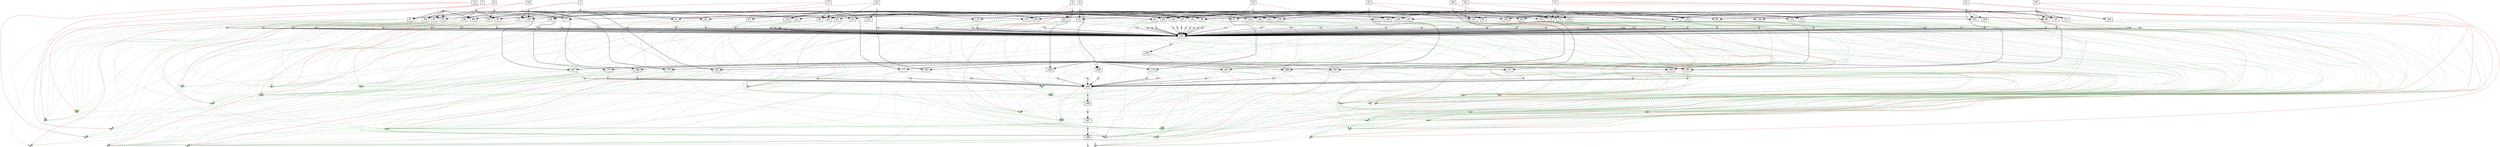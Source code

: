 strict digraph  {
	node [label="\N"];
	1	 [height=0,
		shape=rect,
		size=13.57,
		width=0];
	2	 [fillcolor=gray,
		height=0.1,
		label="",
		shape=rect,
		size=0,
		style=filled,
		width=0.1];
	1 -> 2	 [color=gray,
		size=12533076.0];
	201	 [fillcolor="#88bb88",
		height=0.1,
		label="",
		shape=rect,
		size=0,
		style=filled,
		width=0.1];
	1 -> 201	 [color="#dd7777",
		size=3827844.0,
		weight=0];
	202	 [fillcolor="#88bb88",
		height=0.1,
		label="",
		shape=rect,
		size=0,
		style=filled,
		width=0.1];
	1 -> 202	 [color="#dd7777",
		size=3827844.0,
		weight=0];
	33	 [height=0,
		shape=rect,
		size=10.66,
		width=0];
	2 -> 33	 [size=0];
	35	 [height=0,
		shape=rect,
		size=10.65,
		width=0];
	2 -> 35	 [size=0];
	37	 [height=0,
		shape=rect,
		size=10.67,
		width=0];
	2 -> 37	 [size=0];
	39	 [height=0,
		shape=rect,
		size=10.51,
		width=0];
	2 -> 39	 [size=0];
	41	 [height=0,
		shape=rect,
		size=10.68,
		width=0];
	2 -> 41	 [size=0];
	55	 [height=0,
		shape=rect,
		size=10.49,
		width=0];
	2 -> 55	 [size=0];
	63	 [height=0,
		shape=rect,
		size=10.51,
		width=0];
	2 -> 63	 [size=0];
	161	 [height=0,
		shape=rect,
		size=10.87,
		width=0];
	2 -> 161	 [size=0];
	3	 [height=0,
		shape=rect,
		size=13.07,
		width=0];
	4	 [fillcolor=gray,
		height=0.1,
		label="",
		shape=rect,
		size=0,
		style=filled,
		width=0.1];
	3 -> 4	 [color=gray,
		size=12551474.0];
	203	 [fillcolor="#88bb88",
		height=0.1,
		label="",
		shape=rect,
		size=0,
		style=filled,
		width=0.1];
	3 -> 203	 [color="#dd7777",
		size=3827844.0,
		weight=0];
	204	 [fillcolor="#88bb88",
		height=0.1,
		label="",
		shape=rect,
		size=0,
		style=filled,
		width=0.1];
	3 -> 204	 [color="#dd7777",
		size=3827844.0,
		weight=0];
	43	 [height=0,
		shape=rect,
		size=10.41,
		width=0];
	4 -> 43	 [size=0];
	45	 [height=0,
		shape=rect,
		size=10.54,
		width=0];
	4 -> 45	 [size=0];
	47	 [height=0,
		shape=rect,
		size=10.62,
		width=0];
	4 -> 47	 [size=0];
	49	 [height=0,
		shape=rect,
		size=10.64,
		width=0];
	4 -> 49	 [size=0];
	149	 [height=0,
		shape=rect,
		size=10.75,
		width=0];
	4 -> 149	 [size=0];
	163	 [height=0,
		shape=rect,
		size=10.3,
		width=0];
	4 -> 163	 [size=0];
	5	 [height=0,
		shape=rect,
		size=13.58,
		width=0];
	6	 [fillcolor=gray,
		height=0.1,
		label="",
		shape=rect,
		size=0,
		style=filled,
		width=0.1];
	5 -> 6	 [color=gray,
		size=12559904.0];
	205	 [fillcolor="#88bb88",
		height=0.1,
		label="",
		shape=rect,
		size=0,
		style=filled,
		width=0.1];
	5 -> 205	 [color="#dd7777",
		size=3827844.0,
		weight=0];
	206	 [fillcolor="#88bb88",
		height=0.1,
		label="",
		shape=rect,
		size=0,
		style=filled,
		width=0.1];
	5 -> 206	 [color="#dd7777",
		size=3827844.0,
		weight=0];
	6 -> 43	 [size=0];
	51	 [height=0,
		shape=rect,
		size=10.43,
		width=0];
	6 -> 51	 [size=0];
	53	 [height=0,
		shape=rect,
		size=10.6,
		width=0];
	6 -> 53	 [size=0];
	105	 [height=0,
		shape=rect,
		size=10.67,
		width=0];
	6 -> 105	 [size=0];
	115	 [height=0,
		shape=rect,
		size=10.57,
		width=0];
	6 -> 115	 [size=0];
	131	 [height=0,
		shape=rect,
		size=10.56,
		width=0];
	6 -> 131	 [size=0];
	141	 [height=0,
		shape=rect,
		size=10.62,
		width=0];
	6 -> 141	 [size=0];
	165	 [height=0,
		shape=rect,
		size=10.8,
		width=0];
	6 -> 165	 [size=0];
	7	 [height=0,
		shape=rect,
		size=13.85,
		width=0];
	8	 [fillcolor=gray,
		height=0.1,
		label="",
		shape=rect,
		size=0,
		style=filled,
		width=0.1];
	7 -> 8	 [color=gray,
		size=12558576.0];
	207	 [fillcolor="#88bb88",
		height=0.1,
		label="",
		shape=rect,
		size=0,
		style=filled,
		width=0.1];
	7 -> 207	 [color="#dd7777",
		size=3827844.0,
		weight=0];
	208	 [fillcolor="#88bb88",
		height=0.1,
		label="",
		shape=rect,
		size=0,
		style=filled,
		width=0.1];
	7 -> 208	 [color="#dd7777",
		size=3827844.0,
		weight=0];
	8 -> 55	 [size=0];
	57	 [height=0,
		shape=rect,
		size=10.59,
		width=0];
	8 -> 57	 [size=0];
	59	 [height=0,
		shape=rect,
		size=10.55,
		width=0];
	8 -> 59	 [size=0];
	89	 [height=0,
		shape=rect,
		size=10.73,
		width=0];
	8 -> 89	 [size=0];
	97	 [height=0,
		shape=rect,
		size=10.47,
		width=0];
	8 -> 97	 [size=0];
	167	 [height=0,
		shape=rect,
		size=10.86,
		width=0];
	8 -> 167	 [size=0];
	9	 [height=0,
		shape=rect,
		size=13.84,
		width=0];
	10	 [fillcolor=gray,
		height=0.1,
		label="",
		shape=rect,
		size=0,
		style=filled,
		width=0.1];
	9 -> 10	 [color=gray,
		size=12546970.0];
	209	 [fillcolor="#88bb88",
		height=0.1,
		label="",
		shape=rect,
		size=0,
		style=filled,
		width=0.1];
	9 -> 209	 [color="#dd7777",
		size=3827844.0,
		weight=0];
	210	 [fillcolor="#88bb88",
		height=0.1,
		label="",
		shape=rect,
		size=0,
		style=filled,
		width=0.1];
	9 -> 210	 [color="#dd7777",
		size=3827844.0,
		weight=0];
	10 -> 33	 [size=0];
	10 -> 59	 [size=0];
	61	 [height=0,
		shape=rect,
		size=10.6,
		width=0];
	10 -> 61	 [size=0];
	169	 [height=0,
		shape=rect,
		size=10.84,
		width=0];
	10 -> 169	 [size=0];
	11	 [height=0,
		shape=rect,
		size=13.65,
		width=0];
	12	 [fillcolor=gray,
		height=0.1,
		label="",
		shape=rect,
		size=0,
		style=filled,
		width=0.1];
	11 -> 12	 [color=gray,
		size=12538318.0];
	211	 [fillcolor="#88bb88",
		height=0.1,
		label="",
		shape=rect,
		size=0,
		style=filled,
		width=0.1];
	11 -> 211	 [color="#dd7777",
		size=3827844.0,
		weight=0];
	212	 [fillcolor="#88bb88",
		height=0.1,
		label="",
		shape=rect,
		size=0,
		style=filled,
		width=0.1];
	11 -> 212	 [color="#dd7777",
		size=3827844.0,
		weight=0];
	12 -> 63	 [size=0];
	65	 [height=0,
		shape=rect,
		size=10.6,
		width=0];
	12 -> 65	 [size=0];
	67	 [height=0,
		shape=rect,
		size=10.62,
		width=0];
	12 -> 67	 [size=0];
	69	 [height=0,
		shape=rect,
		size=10.43,
		width=0];
	12 -> 69	 [size=0];
	71	 [height=0,
		shape=rect,
		size=10.37,
		width=0];
	12 -> 71	 [size=0];
	73	 [height=0,
		shape=rect,
		size=10.65,
		width=0];
	12 -> 73	 [size=0];
	75	 [height=0,
		shape=rect,
		size=10.62,
		width=0];
	12 -> 75	 [size=0];
	117	 [height=0,
		shape=rect,
		size=10.56,
		width=0];
	12 -> 117	 [size=0];
	133	 [height=0,
		shape=rect,
		size=10.57,
		width=0];
	12 -> 133	 [size=0];
	143	 [height=0,
		shape=rect,
		size=10.55,
		width=0];
	12 -> 143	 [size=0];
	151	 [height=0,
		shape=rect,
		size=10.62,
		width=0];
	12 -> 151	 [size=0];
	171	 [height=0,
		shape=rect,
		size=10.68,
		width=0];
	12 -> 171	 [size=0];
	13	 [height=0,
		shape=rect,
		size=13.09,
		width=0];
	14	 [fillcolor=gray,
		height=0.1,
		label="",
		shape=rect,
		size=0,
		style=filled,
		width=0.1];
	13 -> 14	 [color=gray,
		size=12539422.0];
	213	 [fillcolor="#88bb88",
		height=0.1,
		label="",
		shape=rect,
		size=0,
		style=filled,
		width=0.1];
	13 -> 213	 [color="#dd7777",
		size=3827844.0,
		weight=0];
	214	 [fillcolor="#88bb88",
		height=0.1,
		label="",
		shape=rect,
		size=0,
		style=filled,
		width=0.1];
	13 -> 214	 [color="#dd7777",
		size=3827844.0,
		weight=0];
	14 -> 57	 [size=0];
	77	 [height=0,
		shape=rect,
		size=10.38,
		width=0];
	14 -> 77	 [size=0];
	79	 [height=0,
		shape=rect,
		size=10.5,
		width=0];
	14 -> 79	 [size=0];
	99	 [height=0,
		shape=rect,
		size=10.47,
		width=0];
	14 -> 99	 [size=0];
	173	 [height=0,
		shape=rect,
		size=10.63,
		width=0];
	14 -> 173	 [size=0];
	15	 [height=0,
		shape=rect,
		size=13.62,
		width=0];
	16	 [fillcolor=gray,
		height=0.1,
		label="",
		shape=rect,
		size=0,
		style=filled,
		width=0.1];
	15 -> 16	 [color=gray,
		size=12549834.0];
	215	 [fillcolor="#88bb88",
		height=0.1,
		label="",
		shape=rect,
		size=0,
		style=filled,
		width=0.1];
	15 -> 215	 [color="#dd7777",
		size=3827844.0,
		weight=0];
	216	 [fillcolor="#88bb88",
		height=0.1,
		label="",
		shape=rect,
		size=0,
		style=filled,
		width=0.1];
	15 -> 216	 [color="#dd7777",
		size=3827844.0,
		weight=0];
	16 -> 51	 [size=0];
	16 -> 65	 [size=0];
	16 -> 77	 [size=0];
	81	 [height=0,
		shape=rect,
		size=10.39,
		width=0];
	16 -> 81	 [size=0];
	83	 [height=0,
		shape=rect,
		size=10.66,
		width=0];
	16 -> 83	 [size=0];
	85	 [height=0,
		shape=rect,
		size=10.64,
		width=0];
	16 -> 85	 [size=0];
	87	 [height=0,
		shape=rect,
		size=10.62,
		width=0];
	16 -> 87	 [size=0];
	101	 [height=0,
		shape=rect,
		size=10.63,
		width=0];
	16 -> 101	 [size=0];
	107	 [height=0,
		shape=rect,
		size=10.69,
		width=0];
	16 -> 107	 [size=0];
	135	 [height=0,
		shape=rect,
		size=10.76,
		width=0];
	16 -> 135	 [size=0];
	145	 [height=0,
		shape=rect,
		size=10.39,
		width=0];
	16 -> 145	 [size=0];
	175	 [height=0,
		shape=rect,
		size=10.71,
		width=0];
	16 -> 175	 [size=0];
	17	 [height=0,
		shape=rect,
		size=13.24,
		width=0];
	18	 [fillcolor=gray,
		height=0.1,
		label="",
		shape=rect,
		size=0,
		style=filled,
		width=0.1];
	17 -> 18	 [color=gray,
		size=12536356.0];
	217	 [fillcolor="#88bb88",
		height=0.1,
		label="",
		shape=rect,
		size=0,
		style=filled,
		width=0.1];
	17 -> 217	 [color="#dd7777",
		size=3827844.0,
		weight=0];
	218	 [fillcolor="#88bb88",
		height=0.1,
		label="",
		shape=rect,
		size=0,
		style=filled,
		width=0.1];
	17 -> 218	 [color="#dd7777",
		size=3827844.0,
		weight=0];
	18 -> 35	 [size=0];
	18 -> 45	 [size=0];
	18 -> 53	 [size=0];
	18 -> 67	 [size=0];
	18 -> 79	 [size=0];
	18 -> 89	 [size=0];
	91	 [height=0,
		shape=rect,
		size=10.7,
		width=0];
	18 -> 91	 [size=0];
	93	 [height=0,
		shape=rect,
		size=10.67,
		width=0];
	18 -> 93	 [size=0];
	95	 [height=0,
		shape=rect,
		size=10.46,
		width=0];
	18 -> 95	 [size=0];
	103	 [height=0,
		shape=rect,
		size=10.68,
		width=0];
	18 -> 103	 [size=0];
	119	 [height=0,
		shape=rect,
		size=10.63,
		width=0];
	18 -> 119	 [size=0];
	125	 [height=0,
		shape=rect,
		size=10.56,
		width=0];
	18 -> 125	 [size=0];
	137	 [height=0,
		shape=rect,
		size=10.77,
		width=0];
	18 -> 137	 [size=0];
	153	 [height=0,
		shape=rect,
		size=10.67,
		width=0];
	18 -> 153	 [size=0];
	177	 [height=0,
		shape=rect,
		size=10.97,
		width=0];
	18 -> 177	 [size=0];
	19	 [height=0,
		shape=rect,
		size=13.61,
		width=0];
	20	 [fillcolor=gray,
		height=0.1,
		label="",
		shape=rect,
		size=0,
		style=filled,
		width=0.1];
	19 -> 20	 [color=gray,
		size=12550334.0];
	219	 [fillcolor="#88bb88",
		height=0.1,
		label="",
		shape=rect,
		size=0,
		style=filled,
		width=0.1];
	19 -> 219	 [color="#dd7777",
		size=3827844.0,
		weight=0];
	220	 [fillcolor="#88bb88",
		height=0.1,
		label="",
		shape=rect,
		size=0,
		style=filled,
		width=0.1];
	19 -> 220	 [color="#dd7777",
		size=3827844.0,
		weight=0];
	20 -> 37	 [size=0];
	20 -> 81	 [size=0];
	20 -> 97	 [size=0];
	20 -> 99	 [size=0];
	20 -> 101	 [size=0];
	20 -> 103	 [size=0];
	179	 [height=0,
		shape=rect,
		size=10.77,
		width=0];
	20 -> 179	 [size=0];
	21	 [height=0,
		shape=rect,
		size=13.36,
		width=0];
	22	 [fillcolor=gray,
		height=0.1,
		label="",
		shape=rect,
		size=0,
		style=filled,
		width=0.1];
	21 -> 22	 [color=gray,
		size=12546152.0];
	221	 [fillcolor="#88bb88",
		height=0.1,
		label="",
		shape=rect,
		size=0,
		style=filled,
		width=0.1];
	21 -> 221	 [color="#dd7777",
		size=3827844.0,
		weight=0];
	222	 [fillcolor="#88bb88",
		height=0.1,
		label="",
		shape=rect,
		size=0,
		style=filled,
		width=0.1];
	21 -> 222	 [color="#dd7777",
		size=3827844.0,
		weight=0];
	22 -> 39	 [size=0];
	22 -> 105	 [size=0];
	22 -> 107	 [size=0];
	109	 [height=0,
		shape=rect,
		size=10.65,
		width=0];
	22 -> 109	 [size=0];
	111	 [height=0,
		shape=rect,
		size=10.53,
		width=0];
	22 -> 111	 [size=0];
	113	 [height=0,
		shape=rect,
		size=10.55,
		width=0];
	22 -> 113	 [size=0];
	127	 [height=0,
		shape=rect,
		size=10.61,
		width=0];
	22 -> 127	 [size=0];
	155	 [height=0,
		shape=rect,
		size=10.76,
		width=0];
	22 -> 155	 [size=0];
	181	 [height=0,
		shape=rect,
		size=10.77,
		width=0];
	22 -> 181	 [size=0];
	23	 [height=0,
		shape=rect,
		size=13.76,
		width=0];
	24	 [fillcolor=gray,
		height=0.1,
		label="",
		shape=rect,
		size=0,
		style=filled,
		width=0.1];
	23 -> 24	 [color=gray,
		size=12541326.0];
	223	 [fillcolor="#88bb88",
		height=0.1,
		label="",
		shape=rect,
		size=0,
		style=filled,
		width=0.1];
	23 -> 223	 [color="#dd7777",
		size=3827844.0,
		weight=0];
	224	 [fillcolor="#88bb88",
		height=0.1,
		label="",
		shape=rect,
		size=0,
		style=filled,
		width=0.1];
	23 -> 224	 [color="#dd7777",
		size=3827844.0,
		weight=0];
	24 -> 41	 [size=0];
	24 -> 83	 [size=0];
	24 -> 93	 [size=0];
	24 -> 115	 [size=0];
	24 -> 117	 [size=0];
	24 -> 119	 [size=0];
	121	 [height=0,
		shape=rect,
		size=10.57,
		width=0];
	24 -> 121	 [size=0];
	123	 [height=0,
		shape=rect,
		size=10.57,
		width=0];
	24 -> 123	 [size=0];
	183	 [height=0,
		shape=rect,
		size=10.73,
		width=0];
	24 -> 183	 [size=0];
	25	 [height=0,
		shape=rect,
		size=13.81,
		width=0];
	26	 [fillcolor=gray,
		height=0.1,
		label="",
		shape=rect,
		size=0,
		style=filled,
		width=0.1];
	25 -> 26	 [color=gray,
		size=12504544.0];
	225	 [fillcolor="#88bb88",
		height=0.1,
		label="",
		shape=rect,
		size=0,
		style=filled,
		width=0.1];
	25 -> 225	 [color="#dd7777",
		size=3827844.0,
		weight=0];
	226	 [fillcolor="#88bb88",
		height=0.1,
		label="",
		shape=rect,
		size=0,
		style=filled,
		width=0.1];
	25 -> 226	 [color="#dd7777",
		size=3827844.0,
		weight=0];
	26 -> 69	 [size=0];
	26 -> 85	 [size=0];
	26 -> 111	 [size=0];
	26 -> 125	 [size=0];
	26 -> 127	 [size=0];
	129	 [height=0,
		shape=rect,
		size=10.53,
		width=0];
	26 -> 129	 [size=0];
	139	 [height=0,
		shape=rect,
		size=10.59,
		width=0];
	26 -> 139	 [size=0];
	185	 [height=0,
		shape=rect,
		size=10.77,
		width=0];
	26 -> 185	 [size=0];
	27	 [height=0,
		shape=rect,
		size=13.81,
		width=0];
	28	 [fillcolor=gray,
		height=0.1,
		label="",
		shape=rect,
		size=0,
		style=filled,
		width=0.1];
	27 -> 28	 [color=gray,
		size=12559612.0];
	227	 [fillcolor="#88bb88",
		height=0.1,
		label="",
		shape=rect,
		size=0,
		style=filled,
		width=0.1];
	27 -> 227	 [color="#dd7777",
		size=3827844.0,
		weight=0];
	228	 [fillcolor="#88bb88",
		height=0.1,
		label="",
		shape=rect,
		size=0,
		style=filled,
		width=0.1];
	27 -> 228	 [color="#dd7777",
		size=3827844.0,
		weight=0];
	28 -> 47	 [size=0];
	28 -> 71	 [size=0];
	28 -> 131	 [size=0];
	28 -> 133	 [size=0];
	28 -> 135	 [size=0];
	28 -> 137	 [size=0];
	28 -> 139	 [size=0];
	147	 [height=0,
		shape=rect,
		size=10.63,
		width=0];
	28 -> 147	 [size=0];
	187	 [height=0,
		shape=rect,
		size=10.36,
		width=0];
	28 -> 187	 [size=0];
	29	 [height=0,
		shape=rect,
		size=13.46,
		width=0];
	30	 [fillcolor=gray,
		height=0.1,
		label="",
		shape=rect,
		size=0,
		style=filled,
		width=0.1];
	29 -> 30	 [color=gray,
		size=12568592.0];
	229	 [fillcolor="#88bb88",
		height=0.1,
		label="",
		shape=rect,
		size=0,
		style=filled,
		width=0.1];
	29 -> 229	 [color="#dd7777",
		size=3827844.0,
		weight=0];
	230	 [fillcolor="#88bb88",
		height=0.1,
		label="",
		shape=rect,
		size=0,
		style=filled,
		width=0.1];
	29 -> 230	 [color="#dd7777",
		size=3827844.0,
		weight=0];
	30 -> 49	 [size=0];
	30 -> 61	 [size=0];
	30 -> 73	 [size=0];
	30 -> 113	 [size=0];
	30 -> 141	 [size=0];
	30 -> 143	 [size=0];
	30 -> 145	 [size=0];
	30 -> 147	 [size=0];
	189	 [height=0,
		shape=rect,
		size=10.74,
		width=0];
	30 -> 189	 [size=0];
	31	 [height=0,
		shape=rect,
		size=13.74,
		width=0];
	32	 [fillcolor=gray,
		height=0.1,
		label="",
		shape=rect,
		size=0,
		style=filled,
		width=0.1];
	31 -> 32	 [color=gray,
		size=12584108.0];
	231	 [fillcolor="#88bb88",
		height=0.1,
		label="",
		shape=rect,
		size=0,
		style=filled,
		width=0.1];
	31 -> 231	 [color="#dd7777",
		size=3827844.0,
		weight=0];
	232	 [fillcolor="#88bb88",
		height=0.1,
		label="",
		shape=rect,
		size=0,
		style=filled,
		width=0.1];
	31 -> 232	 [color="#dd7777",
		size=3827844.0,
		weight=0];
	32 -> 75	 [size=0];
	32 -> 87	 [size=0];
	32 -> 95	 [size=0];
	32 -> 123	 [size=0];
	32 -> 149	 [size=0];
	32 -> 151	 [size=0];
	32 -> 153	 [size=0];
	32 -> 155	 [size=0];
	191	 [height=0,
		shape=rect,
		size=10.84,
		width=0];
	32 -> 191	 [size=0];
	34	 [fillcolor=gray,
		height=0.1,
		label="",
		shape=rect,
		size=0,
		style=filled,
		width=0.1];
	33 -> 34	 [color=gray,
		size=16971926.0];
	33 -> 201	 [color="#77aa77",
		size=0,
		style=dashed,
		weight=0];
	33 -> 202	 [color="#77aa77",
		size=0,
		style=dashed,
		weight=0];
	33 -> 209	 [color="#77aa77",
		size=0,
		style=dashed,
		weight=0];
	33 -> 210	 [color="#77aa77",
		size=0,
		style=dashed,
		weight=0];
	157	 [height=0,
		shape=rect,
		size=4.96,
		width=0];
	34 -> 157	 [size=336344.0];
	36	 [fillcolor=gray,
		height=0.1,
		label="",
		shape=rect,
		size=0,
		style=filled,
		width=0.1];
	35 -> 36	 [color=gray,
		size=16961312.0];
	35 -> 201	 [color="#77aa77",
		size=0,
		style=dashed,
		weight=0];
	35 -> 202	 [color="#77aa77",
		size=0,
		style=dashed,
		weight=0];
	35 -> 217	 [color="#77aa77",
		size=0,
		style=dashed,
		weight=0];
	35 -> 218	 [color="#77aa77",
		size=0,
		style=dashed,
		weight=0];
	36 -> 157	 [size=336344.0];
	38	 [fillcolor=gray,
		height=0.1,
		label="",
		shape=rect,
		size=0,
		style=filled,
		width=0.1];
	37 -> 38	 [color=gray,
		size=16975290.0];
	37 -> 201	 [color="#77aa77",
		size=0,
		style=dashed,
		weight=0];
	37 -> 202	 [color="#77aa77",
		size=0,
		style=dashed,
		weight=0];
	37 -> 219	 [color="#77aa77",
		size=0,
		style=dashed,
		weight=0];
	37 -> 220	 [color="#77aa77",
		size=0,
		style=dashed,
		weight=0];
	38 -> 157	 [size=336344.0];
	40	 [fillcolor=gray,
		height=0.1,
		label="",
		shape=rect,
		size=0,
		style=filled,
		width=0.1];
	39 -> 40	 [color=gray,
		size=16971108.0];
	39 -> 201	 [color="#77aa77",
		size=0,
		style=dashed,
		weight=0];
	39 -> 202	 [color="#77aa77",
		size=0,
		style=dashed,
		weight=0];
	39 -> 221	 [color="#77aa77",
		size=0,
		style=dashed,
		weight=0];
	39 -> 222	 [color="#77aa77",
		size=0,
		style=dashed,
		weight=0];
	40 -> 157	 [size=336344.0];
	42	 [fillcolor=gray,
		height=0.1,
		label="",
		shape=rect,
		size=0,
		style=filled,
		width=0.1];
	41 -> 42	 [color=gray,
		size=16966282.0];
	41 -> 201	 [color="#77aa77",
		size=0,
		style=dashed,
		weight=0];
	41 -> 202	 [color="#77aa77",
		size=0,
		style=dashed,
		weight=0];
	41 -> 223	 [color="#77aa77",
		size=0,
		style=dashed,
		weight=0];
	41 -> 224	 [color="#77aa77",
		size=0,
		style=dashed,
		weight=0];
	42 -> 157	 [size=336344.0];
	44	 [fillcolor=gray,
		height=0.1,
		label="",
		shape=rect,
		size=0,
		style=filled,
		width=0.1];
	43 -> 44	 [color=gray,
		size=17003258.0];
	43 -> 203	 [color="#77aa77",
		size=0,
		style=dashed,
		weight=0];
	43 -> 204	 [color="#77aa77",
		size=0,
		style=dashed,
		weight=0];
	43 -> 205	 [color="#77aa77",
		size=0,
		style=dashed,
		weight=0];
	43 -> 206	 [color="#77aa77",
		size=0,
		style=dashed,
		weight=0];
	44 -> 157	 [size=336344.0];
	46	 [fillcolor=gray,
		height=0.1,
		label="",
		shape=rect,
		size=0,
		style=filled,
		width=0.1];
	45 -> 46	 [color=gray,
		size=16979710.0];
	45 -> 203	 [color="#77aa77",
		size=0,
		style=dashed,
		weight=0];
	45 -> 204	 [color="#77aa77",
		size=0,
		style=dashed,
		weight=0];
	45 -> 217	 [color="#77aa77",
		size=0,
		style=dashed,
		weight=0];
	45 -> 218	 [color="#77aa77",
		size=0,
		style=dashed,
		weight=0];
	46 -> 157	 [size=336344.0];
	48	 [fillcolor=gray,
		height=0.1,
		label="",
		shape=rect,
		size=0,
		style=filled,
		width=0.1];
	47 -> 48	 [color=gray,
		size=17002966.0];
	47 -> 203	 [color="#77aa77",
		size=0,
		style=dashed,
		weight=0];
	47 -> 204	 [color="#77aa77",
		size=0,
		style=dashed,
		weight=0];
	47 -> 227	 [color="#77aa77",
		size=0,
		style=dashed,
		weight=0];
	47 -> 228	 [color="#77aa77",
		size=0,
		style=dashed,
		weight=0];
	48 -> 157	 [size=336344.0];
	50	 [fillcolor=gray,
		height=0.1,
		label="",
		shape=rect,
		size=0,
		style=filled,
		width=0.1];
	49 -> 50	 [color=gray,
		size=17011946.0];
	49 -> 203	 [color="#77aa77",
		size=0,
		style=dashed,
		weight=0];
	49 -> 204	 [color="#77aa77",
		size=0,
		style=dashed,
		weight=0];
	49 -> 229	 [color="#77aa77",
		size=0,
		style=dashed,
		weight=0];
	49 -> 230	 [color="#77aa77",
		size=0,
		style=dashed,
		weight=0];
	50 -> 157	 [size=336344.0];
	52	 [fillcolor=gray,
		height=0.1,
		label="",
		shape=rect,
		size=0,
		style=filled,
		width=0.1];
	51 -> 52	 [color=gray,
		size=17001618.0];
	51 -> 205	 [color="#77aa77",
		size=0,
		style=dashed,
		weight=0];
	51 -> 206	 [color="#77aa77",
		size=0,
		style=dashed,
		weight=0];
	51 -> 215	 [color="#77aa77",
		size=0,
		style=dashed,
		weight=0];
	51 -> 216	 [color="#77aa77",
		size=0,
		style=dashed,
		weight=0];
	52 -> 157	 [size=336344.0];
	54	 [fillcolor=gray,
		height=0.1,
		label="",
		shape=rect,
		size=0,
		style=filled,
		width=0.1];
	53 -> 54	 [color=gray,
		size=16988140.0];
	53 -> 205	 [color="#77aa77",
		size=0,
		style=dashed,
		weight=0];
	53 -> 206	 [color="#77aa77",
		size=0,
		style=dashed,
		weight=0];
	53 -> 217	 [color="#77aa77",
		size=0,
		style=dashed,
		weight=0];
	53 -> 218	 [color="#77aa77",
		size=0,
		style=dashed,
		weight=0];
	54 -> 157	 [size=336344.0];
	56	 [fillcolor=gray,
		height=0.1,
		label="",
		shape=rect,
		size=0,
		style=filled,
		width=0.1];
	55 -> 56	 [color=gray,
		size=16983532.0];
	55 -> 201	 [color="#77aa77",
		size=0,
		style=dashed,
		weight=0];
	55 -> 202	 [color="#77aa77",
		size=0,
		style=dashed,
		weight=0];
	55 -> 207	 [color="#77aa77",
		size=0,
		style=dashed,
		weight=0];
	55 -> 208	 [color="#77aa77",
		size=0,
		style=dashed,
		weight=0];
	56 -> 157	 [size=336344.0];
	58	 [fillcolor=gray,
		height=0.1,
		label="",
		shape=rect,
		size=0,
		style=filled,
		width=0.1];
	57 -> 58	 [color=gray,
		size=16989878.0];
	57 -> 207	 [color="#77aa77",
		size=0,
		style=dashed,
		weight=0];
	57 -> 208	 [color="#77aa77",
		size=0,
		style=dashed,
		weight=0];
	57 -> 213	 [color="#77aa77",
		size=0,
		style=dashed,
		weight=0];
	57 -> 214	 [color="#77aa77",
		size=0,
		style=dashed,
		weight=0];
	58 -> 157	 [size=336344.0];
	60	 [fillcolor=gray,
		height=0.1,
		label="",
		shape=rect,
		size=0,
		style=filled,
		width=0.1];
	59 -> 60	 [color=gray,
		size=16997426.0];
	59 -> 207	 [color="#77aa77",
		size=0,
		style=dashed,
		weight=0];
	59 -> 208	 [color="#77aa77",
		size=0,
		style=dashed,
		weight=0];
	59 -> 209	 [color="#77aa77",
		size=0,
		style=dashed,
		weight=0];
	59 -> 210	 [color="#77aa77",
		size=0,
		style=dashed,
		weight=0];
	60 -> 157	 [size=336344.0];
	62	 [fillcolor=gray,
		height=0.1,
		label="",
		shape=rect,
		size=0,
		style=filled,
		width=0.1];
	61 -> 62	 [color=gray,
		size=17007442.0];
	61 -> 209	 [color="#77aa77",
		size=0,
		style=dashed,
		weight=0];
	61 -> 210	 [color="#77aa77",
		size=0,
		style=dashed,
		weight=0];
	61 -> 229	 [color="#77aa77",
		size=0,
		style=dashed,
		weight=0];
	61 -> 230	 [color="#77aa77",
		size=0,
		style=dashed,
		weight=0];
	62 -> 157	 [size=336344.0];
	64	 [fillcolor=gray,
		height=0.1,
		label="",
		shape=rect,
		size=0,
		style=filled,
		width=0.1];
	63 -> 64	 [color=gray,
		size=16963274.0];
	63 -> 201	 [color="#77aa77",
		size=0,
		style=dashed,
		weight=0];
	63 -> 202	 [color="#77aa77",
		size=0,
		style=dashed,
		weight=0];
	63 -> 211	 [color="#77aa77",
		size=0,
		style=dashed,
		weight=0];
	63 -> 212	 [color="#77aa77",
		size=0,
		style=dashed,
		weight=0];
	64 -> 157	 [size=336344.0];
	66	 [fillcolor=gray,
		height=0.1,
		label="",
		shape=rect,
		size=0,
		style=filled,
		width=0.1];
	65 -> 66	 [color=gray,
		size=16980032.0];
	65 -> 211	 [color="#77aa77",
		size=0,
		style=dashed,
		weight=0];
	65 -> 212	 [color="#77aa77",
		size=0,
		style=dashed,
		weight=0];
	65 -> 215	 [color="#77aa77",
		size=0,
		style=dashed,
		weight=0];
	65 -> 216	 [color="#77aa77",
		size=0,
		style=dashed,
		weight=0];
	66 -> 157	 [size=336344.0];
	68	 [fillcolor=gray,
		height=0.1,
		label="",
		shape=rect,
		size=0,
		style=filled,
		width=0.1];
	67 -> 68	 [color=gray,
		size=16966554.0];
	67 -> 211	 [color="#77aa77",
		size=0,
		style=dashed,
		weight=0];
	67 -> 212	 [color="#77aa77",
		size=0,
		style=dashed,
		weight=0];
	67 -> 217	 [color="#77aa77",
		size=0,
		style=dashed,
		weight=0];
	67 -> 218	 [color="#77aa77",
		size=0,
		style=dashed,
		weight=0];
	68 -> 157	 [size=336344.0];
	70	 [fillcolor=gray,
		height=0.1,
		label="",
		shape=rect,
		size=0,
		style=filled,
		width=0.1];
	69 -> 70	 [color=gray,
		size=16934742.0];
	69 -> 211	 [color="#77aa77",
		size=0,
		style=dashed,
		weight=0];
	69 -> 212	 [color="#77aa77",
		size=0,
		style=dashed,
		weight=0];
	69 -> 225	 [color="#77aa77",
		size=0,
		style=dashed,
		weight=0];
	69 -> 226	 [color="#77aa77",
		size=0,
		style=dashed,
		weight=0];
	70 -> 157	 [size=336344.0];
	72	 [fillcolor=gray,
		height=0.1,
		label="",
		shape=rect,
		size=0,
		style=filled,
		width=0.1];
	71 -> 72	 [color=gray,
		size=16989810.0];
	71 -> 211	 [color="#77aa77",
		size=0,
		style=dashed,
		weight=0];
	71 -> 212	 [color="#77aa77",
		size=0,
		style=dashed,
		weight=0];
	71 -> 227	 [color="#77aa77",
		size=0,
		style=dashed,
		weight=0];
	71 -> 228	 [color="#77aa77",
		size=0,
		style=dashed,
		weight=0];
	72 -> 157	 [size=336344.0];
	74	 [fillcolor=gray,
		height=0.1,
		label="",
		shape=rect,
		size=0,
		style=filled,
		width=0.1];
	73 -> 74	 [color=gray,
		size=16998790.0];
	73 -> 211	 [color="#77aa77",
		size=0,
		style=dashed,
		weight=0];
	73 -> 212	 [color="#77aa77",
		size=0,
		style=dashed,
		weight=0];
	73 -> 229	 [color="#77aa77",
		size=0,
		style=dashed,
		weight=0];
	73 -> 230	 [color="#77aa77",
		size=0,
		style=dashed,
		weight=0];
	74 -> 157	 [size=336344.0];
	76	 [fillcolor=gray,
		height=0.1,
		label="",
		shape=rect,
		size=0,
		style=filled,
		width=0.1];
	75 -> 76	 [color=gray,
		size=17014306.0];
	75 -> 211	 [color="#77aa77",
		size=0,
		style=dashed,
		weight=0];
	75 -> 212	 [color="#77aa77",
		size=0,
		style=dashed,
		weight=0];
	75 -> 231	 [color="#77aa77",
		size=0,
		style=dashed,
		weight=0];
	75 -> 232	 [color="#77aa77",
		size=0,
		style=dashed,
		weight=0];
	76 -> 157	 [size=336344.0];
	78	 [fillcolor=gray,
		height=0.1,
		label="",
		shape=rect,
		size=0,
		style=filled,
		width=0.1];
	77 -> 78	 [color=gray,
		size=16981136.0];
	77 -> 213	 [color="#77aa77",
		size=0,
		style=dashed,
		weight=0];
	77 -> 214	 [color="#77aa77",
		size=0,
		style=dashed,
		weight=0];
	77 -> 215	 [color="#77aa77",
		size=0,
		style=dashed,
		weight=0];
	77 -> 216	 [color="#77aa77",
		size=0,
		style=dashed,
		weight=0];
	78 -> 157	 [size=336344.0];
	80	 [fillcolor=gray,
		height=0.1,
		label="",
		shape=rect,
		size=0,
		style=filled,
		width=0.1];
	79 -> 80	 [color=gray,
		size=16967658.0];
	79 -> 213	 [color="#77aa77",
		size=0,
		style=dashed,
		weight=0];
	79 -> 214	 [color="#77aa77",
		size=0,
		style=dashed,
		weight=0];
	79 -> 217	 [color="#77aa77",
		size=0,
		style=dashed,
		weight=0];
	79 -> 218	 [color="#77aa77",
		size=0,
		style=dashed,
		weight=0];
	80 -> 157	 [size=336344.0];
	82	 [fillcolor=gray,
		height=0.1,
		label="",
		shape=rect,
		size=0,
		style=filled,
		width=0.1];
	81 -> 82	 [color=gray,
		size=16992048.0];
	81 -> 215	 [color="#77aa77",
		size=0,
		style=dashed,
		weight=0];
	81 -> 216	 [color="#77aa77",
		size=0,
		style=dashed,
		weight=0];
	81 -> 219	 [color="#77aa77",
		size=0,
		style=dashed,
		weight=0];
	81 -> 220	 [color="#77aa77",
		size=0,
		style=dashed,
		weight=0];
	82 -> 157	 [size=336344.0];
	84	 [fillcolor=gray,
		height=0.1,
		label="",
		shape=rect,
		size=0,
		style=filled,
		width=0.1];
	83 -> 84	 [color=gray,
		size=16983040.0];
	83 -> 215	 [color="#77aa77",
		size=0,
		style=dashed,
		weight=0];
	83 -> 216	 [color="#77aa77",
		size=0,
		style=dashed,
		weight=0];
	83 -> 223	 [color="#77aa77",
		size=0,
		style=dashed,
		weight=0];
	83 -> 224	 [color="#77aa77",
		size=0,
		style=dashed,
		weight=0];
	84 -> 157	 [size=336344.0];
	86	 [fillcolor=gray,
		height=0.1,
		label="",
		shape=rect,
		size=0,
		style=filled,
		width=0.1];
	85 -> 86	 [color=gray,
		size=16946258.0];
	85 -> 215	 [color="#77aa77",
		size=0,
		style=dashed,
		weight=0];
	85 -> 216	 [color="#77aa77",
		size=0,
		style=dashed,
		weight=0];
	85 -> 225	 [color="#77aa77",
		size=0,
		style=dashed,
		weight=0];
	85 -> 226	 [color="#77aa77",
		size=0,
		style=dashed,
		weight=0];
	86 -> 157	 [size=336344.0];
	88	 [fillcolor=gray,
		height=0.1,
		label="",
		shape=rect,
		size=0,
		style=filled,
		width=0.1];
	87 -> 88	 [color=gray,
		size=17025822.0];
	87 -> 215	 [color="#77aa77",
		size=0,
		style=dashed,
		weight=0];
	87 -> 216	 [color="#77aa77",
		size=0,
		style=dashed,
		weight=0];
	87 -> 231	 [color="#77aa77",
		size=0,
		style=dashed,
		weight=0];
	87 -> 232	 [color="#77aa77",
		size=0,
		style=dashed,
		weight=0];
	88 -> 157	 [size=336344.0];
	90	 [fillcolor=gray,
		height=0.1,
		label="",
		shape=rect,
		size=0,
		style=filled,
		width=0.1];
	89 -> 90	 [color=gray,
		size=16986812.0];
	89 -> 207	 [color="#77aa77",
		size=0,
		style=dashed,
		weight=0];
	89 -> 208	 [color="#77aa77",
		size=0,
		style=dashed,
		weight=0];
	89 -> 217	 [color="#77aa77",
		size=0,
		style=dashed,
		weight=0];
	89 -> 218	 [color="#77aa77",
		size=0,
		style=dashed,
		weight=0];
	90 -> 157	 [size=336344.0];
	92	 [fillcolor=gray,
		height=0.1,
		label="",
		shape=rect,
		size=0,
		style=filled,
		width=0.1];
	91 -> 92	 [color=gray,
		size=8650620.0];
	91 -> 217	 [color="#77aa77",
		size=0,
		style=dashed,
		weight=0];
	91 -> 218	 [color="#77aa77",
		size=0,
		style=dashed,
		weight=0];
	92 -> 157	 [size=336344.0];
	94	 [fillcolor=gray,
		height=0.1,
		label="",
		shape=rect,
		size=0,
		style=filled,
		width=0.1];
	93 -> 94	 [color=gray,
		size=16969562.0];
	93 -> 217	 [color="#77aa77",
		size=0,
		style=dashed,
		weight=0];
	93 -> 218	 [color="#77aa77",
		size=0,
		style=dashed,
		weight=0];
	93 -> 223	 [color="#77aa77",
		size=0,
		style=dashed,
		weight=0];
	93 -> 224	 [color="#77aa77",
		size=0,
		style=dashed,
		weight=0];
	94 -> 157	 [size=336344.0];
	96	 [fillcolor=gray,
		height=0.1,
		label="",
		shape=rect,
		size=0,
		style=filled,
		width=0.1];
	95 -> 96	 [color=gray,
		size=17012344.0];
	95 -> 217	 [color="#77aa77",
		size=0,
		style=dashed,
		weight=0];
	95 -> 218	 [color="#77aa77",
		size=0,
		style=dashed,
		weight=0];
	95 -> 231	 [color="#77aa77",
		size=0,
		style=dashed,
		weight=0];
	95 -> 232	 [color="#77aa77",
		size=0,
		style=dashed,
		weight=0];
	96 -> 157	 [size=336344.0];
	98	 [fillcolor=gray,
		height=0.1,
		label="",
		shape=rect,
		size=0,
		style=filled,
		width=0.1];
	97 -> 98	 [color=gray,
		size=17000790.0];
	97 -> 207	 [color="#77aa77",
		size=0,
		style=dashed,
		weight=0];
	97 -> 208	 [color="#77aa77",
		size=0,
		style=dashed,
		weight=0];
	97 -> 219	 [color="#77aa77",
		size=0,
		style=dashed,
		weight=0];
	97 -> 220	 [color="#77aa77",
		size=0,
		style=dashed,
		weight=0];
	98 -> 157	 [size=336344.0];
	100	 [fillcolor=gray,
		height=0.1,
		label="",
		shape=rect,
		size=0,
		style=filled,
		width=0.1];
	99 -> 100	 [color=gray,
		size=16981636.0];
	99 -> 213	 [color="#77aa77",
		size=0,
		style=dashed,
		weight=0];
	99 -> 214	 [color="#77aa77",
		size=0,
		style=dashed,
		weight=0];
	99 -> 219	 [color="#77aa77",
		size=0,
		style=dashed,
		weight=0];
	99 -> 220	 [color="#77aa77",
		size=0,
		style=dashed,
		weight=0];
	100 -> 157	 [size=336344.0];
	102	 [fillcolor=gray,
		height=0.1,
		label="",
		shape=rect,
		size=0,
		style=filled,
		width=0.1];
	101 -> 102	 [color=gray,
		size=16992048.0];
	101 -> 215	 [color="#77aa77",
		size=0,
		style=dashed,
		weight=0];
	101 -> 216	 [color="#77aa77",
		size=0,
		style=dashed,
		weight=0];
	101 -> 219	 [color="#77aa77",
		size=0,
		style=dashed,
		weight=0];
	101 -> 220	 [color="#77aa77",
		size=0,
		style=dashed,
		weight=0];
	102 -> 157	 [size=336344.0];
	104	 [fillcolor=gray,
		height=0.1,
		label="",
		shape=rect,
		size=0,
		style=filled,
		width=0.1];
	103 -> 104	 [color=gray,
		size=16978570.0];
	103 -> 217	 [color="#77aa77",
		size=0,
		style=dashed,
		weight=0];
	103 -> 218	 [color="#77aa77",
		size=0,
		style=dashed,
		weight=0];
	103 -> 219	 [color="#77aa77",
		size=0,
		style=dashed,
		weight=0];
	103 -> 220	 [color="#77aa77",
		size=0,
		style=dashed,
		weight=0];
	104 -> 157	 [size=336344.0];
	106	 [fillcolor=gray,
		height=0.1,
		label="",
		shape=rect,
		size=0,
		style=filled,
		width=0.1];
	105 -> 106	 [color=gray,
		size=16997936.0];
	105 -> 205	 [color="#77aa77",
		size=0,
		style=dashed,
		weight=0];
	105 -> 206	 [color="#77aa77",
		size=0,
		style=dashed,
		weight=0];
	105 -> 221	 [color="#77aa77",
		size=0,
		style=dashed,
		weight=0];
	105 -> 222	 [color="#77aa77",
		size=0,
		style=dashed,
		weight=0];
	106 -> 157	 [size=336344.0];
	108	 [fillcolor=gray,
		height=0.1,
		label="",
		shape=rect,
		size=0,
		style=filled,
		width=0.1];
	107 -> 108	 [color=gray,
		size=16987866.0];
	107 -> 215	 [color="#77aa77",
		size=0,
		style=dashed,
		weight=0];
	107 -> 216	 [color="#77aa77",
		size=0,
		style=dashed,
		weight=0];
	107 -> 221	 [color="#77aa77",
		size=0,
		style=dashed,
		weight=0];
	107 -> 222	 [color="#77aa77",
		size=0,
		style=dashed,
		weight=0];
	108 -> 157	 [size=336344.0];
	110	 [fillcolor=gray,
		height=0.1,
		label="",
		shape=rect,
		size=0,
		style=filled,
		width=0.1];
	109 -> 110	 [color=gray,
		size=8660416.0];
	109 -> 221	 [color="#77aa77",
		size=0,
		style=dashed,
		weight=0];
	109 -> 222	 [color="#77aa77",
		size=0,
		style=dashed,
		weight=0];
	110 -> 157	 [size=336344.0];
	112	 [fillcolor=gray,
		height=0.1,
		label="",
		shape=rect,
		size=0,
		style=filled,
		width=0.1];
	111 -> 112	 [color=gray,
		size=16942576.0];
	111 -> 221	 [color="#77aa77",
		size=0,
		style=dashed,
		weight=0];
	111 -> 222	 [color="#77aa77",
		size=0,
		style=dashed,
		weight=0];
	111 -> 225	 [color="#77aa77",
		size=0,
		style=dashed,
		weight=0];
	111 -> 226	 [color="#77aa77",
		size=0,
		style=dashed,
		weight=0];
	112 -> 157	 [size=336344.0];
	114	 [fillcolor=gray,
		height=0.1,
		label="",
		shape=rect,
		size=0,
		style=filled,
		width=0.1];
	113 -> 114	 [color=gray,
		size=17006624.0];
	113 -> 221	 [color="#77aa77",
		size=0,
		style=dashed,
		weight=0];
	113 -> 222	 [color="#77aa77",
		size=0,
		style=dashed,
		weight=0];
	113 -> 229	 [color="#77aa77",
		size=0,
		style=dashed,
		weight=0];
	113 -> 230	 [color="#77aa77",
		size=0,
		style=dashed,
		weight=0];
	114 -> 157	 [size=336344.0];
	116	 [fillcolor=gray,
		height=0.1,
		label="",
		shape=rect,
		size=0,
		style=filled,
		width=0.1];
	115 -> 116	 [color=gray,
		size=16993110.0];
	115 -> 205	 [color="#77aa77",
		size=0,
		style=dashed,
		weight=0];
	115 -> 206	 [color="#77aa77",
		size=0,
		style=dashed,
		weight=0];
	115 -> 223	 [color="#77aa77",
		size=0,
		style=dashed,
		weight=0];
	115 -> 224	 [color="#77aa77",
		size=0,
		style=dashed,
		weight=0];
	116 -> 157	 [size=336344.0];
	118	 [fillcolor=gray,
		height=0.1,
		label="",
		shape=rect,
		size=0,
		style=filled,
		width=0.1];
	117 -> 118	 [color=gray,
		size=16971524.0];
	117 -> 211	 [color="#77aa77",
		size=0,
		style=dashed,
		weight=0];
	117 -> 212	 [color="#77aa77",
		size=0,
		style=dashed,
		weight=0];
	117 -> 223	 [color="#77aa77",
		size=0,
		style=dashed,
		weight=0];
	117 -> 224	 [color="#77aa77",
		size=0,
		style=dashed,
		weight=0];
	118 -> 157	 [size=336344.0];
	120	 [fillcolor=gray,
		height=0.1,
		label="",
		shape=rect,
		size=0,
		style=filled,
		width=0.1];
	119 -> 120	 [color=gray,
		size=16969562.0];
	119 -> 217	 [color="#77aa77",
		size=0,
		style=dashed,
		weight=0];
	119 -> 218	 [color="#77aa77",
		size=0,
		style=dashed,
		weight=0];
	119 -> 223	 [color="#77aa77",
		size=0,
		style=dashed,
		weight=0];
	119 -> 224	 [color="#77aa77",
		size=0,
		style=dashed,
		weight=0];
	120 -> 157	 [size=336344.0];
	122	 [fillcolor=gray,
		height=0.1,
		label="",
		shape=rect,
		size=0,
		style=filled,
		width=0.1];
	121 -> 122	 [color=gray,
		size=8655590.0];
	121 -> 223	 [color="#77aa77",
		size=0,
		style=dashed,
		weight=0];
	121 -> 224	 [color="#77aa77",
		size=0,
		style=dashed,
		weight=0];
	122 -> 157	 [size=336344.0];
	124	 [fillcolor=gray,
		height=0.1,
		label="",
		shape=rect,
		size=0,
		style=filled,
		width=0.1];
	123 -> 124	 [color=gray,
		size=17017314.0];
	123 -> 223	 [color="#77aa77",
		size=0,
		style=dashed,
		weight=0];
	123 -> 224	 [color="#77aa77",
		size=0,
		style=dashed,
		weight=0];
	123 -> 231	 [color="#77aa77",
		size=0,
		style=dashed,
		weight=0];
	123 -> 232	 [color="#77aa77",
		size=0,
		style=dashed,
		weight=0];
	124 -> 157	 [size=336344.0];
	126	 [fillcolor=gray,
		height=0.1,
		label="",
		shape=rect,
		size=0,
		style=filled,
		width=0.1];
	125 -> 126	 [color=gray,
		size=16932780.0];
	125 -> 217	 [color="#77aa77",
		size=0,
		style=dashed,
		weight=0];
	125 -> 218	 [color="#77aa77",
		size=0,
		style=dashed,
		weight=0];
	125 -> 225	 [color="#77aa77",
		size=0,
		style=dashed,
		weight=0];
	125 -> 226	 [color="#77aa77",
		size=0,
		style=dashed,
		weight=0];
	126 -> 157	 [size=336344.0];
	128	 [fillcolor=gray,
		height=0.1,
		label="",
		shape=rect,
		size=0,
		style=filled,
		width=0.1];
	127 -> 128	 [color=gray,
		size=16942576.0];
	127 -> 221	 [color="#77aa77",
		size=0,
		style=dashed,
		weight=0];
	127 -> 222	 [color="#77aa77",
		size=0,
		style=dashed,
		weight=0];
	127 -> 225	 [color="#77aa77",
		size=0,
		style=dashed,
		weight=0];
	127 -> 226	 [color="#77aa77",
		size=0,
		style=dashed,
		weight=0];
	128 -> 157	 [size=336344.0];
	130	 [fillcolor=gray,
		height=0.1,
		label="",
		shape=rect,
		size=0,
		style=filled,
		width=0.1];
	129 -> 130	 [color=gray,
		size=8618808.0];
	129 -> 225	 [color="#77aa77",
		size=0,
		style=dashed,
		weight=0];
	129 -> 226	 [color="#77aa77",
		size=0,
		style=dashed,
		weight=0];
	130 -> 157	 [size=336344.0];
	132	 [fillcolor=gray,
		height=0.1,
		label="",
		shape=rect,
		size=0,
		style=filled,
		width=0.1];
	131 -> 132	 [color=gray,
		size=17011396.0];
	131 -> 205	 [color="#77aa77",
		size=0,
		style=dashed,
		weight=0];
	131 -> 206	 [color="#77aa77",
		size=0,
		style=dashed,
		weight=0];
	131 -> 227	 [color="#77aa77",
		size=0,
		style=dashed,
		weight=0];
	131 -> 228	 [color="#77aa77",
		size=0,
		style=dashed,
		weight=0];
	132 -> 157	 [size=336344.0];
	134	 [fillcolor=gray,
		height=0.1,
		label="",
		shape=rect,
		size=0,
		style=filled,
		width=0.1];
	133 -> 134	 [color=gray,
		size=16989810.0];
	133 -> 211	 [color="#77aa77",
		size=0,
		style=dashed,
		weight=0];
	133 -> 212	 [color="#77aa77",
		size=0,
		style=dashed,
		weight=0];
	133 -> 227	 [color="#77aa77",
		size=0,
		style=dashed,
		weight=0];
	133 -> 228	 [color="#77aa77",
		size=0,
		style=dashed,
		weight=0];
	134 -> 157	 [size=336344.0];
	136	 [fillcolor=gray,
		height=0.1,
		label="",
		shape=rect,
		size=0,
		style=filled,
		width=0.1];
	135 -> 136	 [color=gray,
		size=17001326.0];
	135 -> 215	 [color="#77aa77",
		size=0,
		style=dashed,
		weight=0];
	135 -> 216	 [color="#77aa77",
		size=0,
		style=dashed,
		weight=0];
	135 -> 227	 [color="#77aa77",
		size=0,
		style=dashed,
		weight=0];
	135 -> 228	 [color="#77aa77",
		size=0,
		style=dashed,
		weight=0];
	136 -> 157	 [size=336344.0];
	138	 [fillcolor=gray,
		height=0.1,
		label="",
		shape=rect,
		size=0,
		style=filled,
		width=0.1];
	137 -> 138	 [color=gray,
		size=16987848.0];
	137 -> 217	 [color="#77aa77",
		size=0,
		style=dashed,
		weight=0];
	137 -> 218	 [color="#77aa77",
		size=0,
		style=dashed,
		weight=0];
	137 -> 227	 [color="#77aa77",
		size=0,
		style=dashed,
		weight=0];
	137 -> 228	 [color="#77aa77",
		size=0,
		style=dashed,
		weight=0];
	138 -> 157	 [size=336344.0];
	140	 [fillcolor=gray,
		height=0.1,
		label="",
		shape=rect,
		size=0,
		style=filled,
		width=0.1];
	139 -> 140	 [color=gray,
		size=16956036.0];
	139 -> 225	 [color="#77aa77",
		size=0,
		style=dashed,
		weight=0];
	139 -> 226	 [color="#77aa77",
		size=0,
		style=dashed,
		weight=0];
	139 -> 227	 [color="#77aa77",
		size=0,
		style=dashed,
		weight=0];
	139 -> 228	 [color="#77aa77",
		size=0,
		style=dashed,
		weight=0];
	140 -> 157	 [size=336344.0];
	142	 [fillcolor=gray,
		height=0.1,
		label="",
		shape=rect,
		size=0,
		style=filled,
		width=0.1];
	141 -> 142	 [color=gray,
		size=17020376.0];
	141 -> 205	 [color="#77aa77",
		size=0,
		style=dashed,
		weight=0];
	141 -> 206	 [color="#77aa77",
		size=0,
		style=dashed,
		weight=0];
	141 -> 229	 [color="#77aa77",
		size=0,
		style=dashed,
		weight=0];
	141 -> 230	 [color="#77aa77",
		size=0,
		style=dashed,
		weight=0];
	142 -> 157	 [size=336344.0];
	144	 [fillcolor=gray,
		height=0.1,
		label="",
		shape=rect,
		size=0,
		style=filled,
		width=0.1];
	143 -> 144	 [color=gray,
		size=16998790.0];
	143 -> 211	 [color="#77aa77",
		size=0,
		style=dashed,
		weight=0];
	143 -> 212	 [color="#77aa77",
		size=0,
		style=dashed,
		weight=0];
	143 -> 229	 [color="#77aa77",
		size=0,
		style=dashed,
		weight=0];
	143 -> 230	 [color="#77aa77",
		size=0,
		style=dashed,
		weight=0];
	144 -> 157	 [size=336344.0];
	146	 [fillcolor=gray,
		height=0.1,
		label="",
		shape=rect,
		size=0,
		style=filled,
		width=0.1];
	145 -> 146	 [color=gray,
		size=17010306.0];
	145 -> 215	 [color="#77aa77",
		size=0,
		style=dashed,
		weight=0];
	145 -> 216	 [color="#77aa77",
		size=0,
		style=dashed,
		weight=0];
	145 -> 229	 [color="#77aa77",
		size=0,
		style=dashed,
		weight=0];
	145 -> 230	 [color="#77aa77",
		size=0,
		style=dashed,
		weight=0];
	146 -> 157	 [size=336344.0];
	148	 [fillcolor=gray,
		height=0.1,
		label="",
		shape=rect,
		size=0,
		style=filled,
		width=0.1];
	147 -> 148	 [color=gray,
		size=17020084.0];
	147 -> 227	 [color="#77aa77",
		size=0,
		style=dashed,
		weight=0];
	147 -> 228	 [color="#77aa77",
		size=0,
		style=dashed,
		weight=0];
	147 -> 229	 [color="#77aa77",
		size=0,
		style=dashed,
		weight=0];
	147 -> 230	 [color="#77aa77",
		size=0,
		style=dashed,
		weight=0];
	148 -> 157	 [size=336344.0];
	150	 [fillcolor=gray,
		height=0.1,
		label="",
		shape=rect,
		size=0,
		style=filled,
		width=0.1];
	149 -> 150	 [color=gray,
		size=17027462.0];
	149 -> 203	 [color="#77aa77",
		size=0,
		style=dashed,
		weight=0];
	149 -> 204	 [color="#77aa77",
		size=0,
		style=dashed,
		weight=0];
	149 -> 231	 [color="#77aa77",
		size=0,
		style=dashed,
		weight=0];
	149 -> 232	 [color="#77aa77",
		size=0,
		style=dashed,
		weight=0];
	150 -> 157	 [size=336344.0];
	152	 [fillcolor=gray,
		height=0.1,
		label="",
		shape=rect,
		size=0,
		style=filled,
		width=0.1];
	151 -> 152	 [color=gray,
		size=17014306.0];
	151 -> 211	 [color="#77aa77",
		size=0,
		style=dashed,
		weight=0];
	151 -> 212	 [color="#77aa77",
		size=0,
		style=dashed,
		weight=0];
	151 -> 231	 [color="#77aa77",
		size=0,
		style=dashed,
		weight=0];
	151 -> 232	 [color="#77aa77",
		size=0,
		style=dashed,
		weight=0];
	152 -> 157	 [size=336344.0];
	154	 [fillcolor=gray,
		height=0.1,
		label="",
		shape=rect,
		size=0,
		style=filled,
		width=0.1];
	153 -> 154	 [color=gray,
		size=17012344.0];
	153 -> 217	 [color="#77aa77",
		size=0,
		style=dashed,
		weight=0];
	153 -> 218	 [color="#77aa77",
		size=0,
		style=dashed,
		weight=0];
	153 -> 231	 [color="#77aa77",
		size=0,
		style=dashed,
		weight=0];
	153 -> 232	 [color="#77aa77",
		size=0,
		style=dashed,
		weight=0];
	154 -> 157	 [size=336344.0];
	156	 [fillcolor=gray,
		height=0.1,
		label="",
		shape=rect,
		size=0,
		style=filled,
		width=0.1];
	155 -> 156	 [color=gray,
		size=17022140.0];
	155 -> 221	 [color="#77aa77",
		size=0,
		style=dashed,
		weight=0];
	155 -> 222	 [color="#77aa77",
		size=0,
		style=dashed,
		weight=0];
	155 -> 231	 [color="#77aa77",
		size=0,
		style=dashed,
		weight=0];
	155 -> 232	 [color="#77aa77",
		size=0,
		style=dashed,
		weight=0];
	156 -> 157	 [size=336344.0];
	158	 [fillcolor=gray,
		height=0.1,
		label="",
		shape=rect,
		size=0,
		style=filled,
		width=0.1];
	157 -> 158	 [color=gray,
		size=14707.0];
	159	 [height=0,
		shape=rect,
		size=9.78,
		width=0];
	158 -> 159	 [size=13017.0];
	160	 [fillcolor=gray,
		height=0.1,
		label="",
		shape=rect,
		size=0,
		style=filled,
		width=0.1];
	159 -> 160	 [color=gray,
		size=3530.0];
	233	 [fillcolor="#88bb88",
		height=0.1,
		label="",
		shape=rect,
		size=0,
		style=filled,
		width=0.1];
	159 -> 233	 [color="#dd7777",
		size=3827844.0,
		weight=0];
	160 -> 161	 [size=0];
	160 -> 163	 [size=0];
	160 -> 165	 [size=0];
	160 -> 167	 [size=0];
	160 -> 169	 [size=0];
	160 -> 171	 [size=0];
	160 -> 173	 [size=0];
	160 -> 175	 [size=0];
	160 -> 177	 [size=0];
	160 -> 179	 [size=0];
	160 -> 181	 [size=0];
	160 -> 183	 [size=0];
	160 -> 185	 [size=0];
	160 -> 187	 [size=0];
	160 -> 189	 [size=0];
	160 -> 191	 [size=0];
	162	 [fillcolor=gray,
		height=0.1,
		label="",
		shape=rect,
		size=0,
		style=filled,
		width=0.1];
	161 -> 162	 [color=gray,
		size=16616344.0];
	161 -> 201	 [color="#77aa77",
		size=0,
		style=dashed,
		weight=0];
	161 -> 202	 [color="#77aa77",
		size=0,
		style=dashed,
		weight=0];
	161 -> 233	 [color="#77aa77",
		size=0,
		style=dashed,
		weight=0];
	193	 [height=0,
		shape=rect,
		size=4.99,
		width=0];
	162 -> 193	 [size=8304802.0];
	164	 [fillcolor=gray,
		height=0.1,
		label="",
		shape=rect,
		size=0,
		style=filled,
		width=0.1];
	163 -> 164	 [color=gray,
		size=16642924.0];
	163 -> 203	 [color="#77aa77",
		size=0,
		style=dashed,
		weight=0];
	163 -> 204	 [color="#77aa77",
		size=0,
		style=dashed,
		weight=0];
	163 -> 233	 [color="#77aa77",
		size=0,
		style=dashed,
		weight=0];
	164 -> 193	 [size=8312984.0];
	166	 [fillcolor=gray,
		height=0.1,
		label="",
		shape=rect,
		size=0,
		style=filled,
		width=0.1];
	165 -> 166	 [color=gray,
		size=16699956.0];
	165 -> 205	 [color="#77aa77",
		size=0,
		style=dashed,
		weight=0];
	165 -> 206	 [color="#77aa77",
		size=0,
		style=dashed,
		weight=0];
	165 -> 233	 [color="#77aa77",
		size=0,
		style=dashed,
		weight=0];
	166 -> 193	 [size=8361586.0];
	168	 [fillcolor=gray,
		height=0.1,
		label="",
		shape=rect,
		size=0,
		style=filled,
		width=0.1];
	167 -> 168	 [color=gray,
		size=16664290.0];
	167 -> 207	 [color="#77aa77",
		size=0,
		style=dashed,
		weight=0];
	167 -> 208	 [color="#77aa77",
		size=0,
		style=dashed,
		weight=0];
	167 -> 233	 [color="#77aa77",
		size=0,
		style=dashed,
		weight=0];
	168 -> 193	 [size=8327248.0];
	170	 [fillcolor=gray,
		height=0.1,
		label="",
		shape=rect,
		size=0,
		style=filled,
		width=0.1];
	169 -> 170	 [color=gray,
		size=16671964.0];
	169 -> 209	 [color="#77aa77",
		size=0,
		style=dashed,
		weight=0];
	169 -> 210	 [color="#77aa77",
		size=0,
		style=dashed,
		weight=0];
	169 -> 233	 [color="#77aa77",
		size=0,
		style=dashed,
		weight=0];
	170 -> 193	 [size=8346528.0];
	172	 [fillcolor=gray,
		height=0.1,
		label="",
		shape=rect,
		size=0,
		style=filled,
		width=0.1];
	171 -> 172	 [color=gray,
		size=16615526.0];
	171 -> 211	 [color="#77aa77",
		size=0,
		style=dashed,
		weight=0];
	171 -> 212	 [color="#77aa77",
		size=0,
		style=dashed,
		weight=0];
	171 -> 233	 [color="#77aa77",
		size=0,
		style=dashed,
		weight=0];
	172 -> 193	 [size=8298742.0];
	174	 [fillcolor=gray,
		height=0.1,
		label="",
		shape=rect,
		size=0,
		style=filled,
		width=0.1];
	173 -> 174	 [color=gray,
		size=16638236.0];
	173 -> 213	 [color="#77aa77",
		size=0,
		style=dashed,
		weight=0];
	173 -> 214	 [color="#77aa77",
		size=0,
		style=dashed,
		weight=0];
	173 -> 233	 [color="#77aa77",
		size=0,
		style=dashed,
		weight=0];
	174 -> 193	 [size=8320348.0];
	176	 [fillcolor=gray,
		height=0.1,
		label="",
		shape=rect,
		size=0,
		style=filled,
		width=0.1];
	175 -> 176	 [color=gray,
		size=16662256.0];
	175 -> 215	 [color="#77aa77",
		size=0,
		style=dashed,
		weight=0];
	175 -> 216	 [color="#77aa77",
		size=0,
		style=dashed,
		weight=0];
	175 -> 233	 [color="#77aa77",
		size=0,
		style=dashed,
		weight=0];
	176 -> 193	 [size=8333956.0];
	178	 [fillcolor=gray,
		height=0.1,
		label="",
		shape=rect,
		size=0,
		style=filled,
		width=0.1];
	177 -> 178	 [color=gray,
		size=16605488.0];
	177 -> 217	 [color="#77aa77",
		size=0,
		style=dashed,
		weight=0];
	177 -> 218	 [color="#77aa77",
		size=0,
		style=dashed,
		weight=0];
	177 -> 233	 [color="#77aa77",
		size=0,
		style=dashed,
		weight=0];
	178 -> 193	 [size=8290666.0];
	180	 [fillcolor=gray,
		height=0.1,
		label="",
		shape=rect,
		size=0,
		style=filled,
		width=0.1];
	179 -> 180	 [color=gray,
		size=16656930.0];
	179 -> 219	 [color="#77aa77",
		size=0,
		style=dashed,
		weight=0];
	179 -> 220	 [color="#77aa77",
		size=0,
		style=dashed,
		weight=0];
	179 -> 233	 [color="#77aa77",
		size=0,
		style=dashed,
		weight=0];
	180 -> 193	 [size=8328130.0];
	182	 [fillcolor=gray,
		height=0.1,
		label="",
		shape=rect,
		size=0,
		style=filled,
		width=0.1];
	181 -> 182	 [color=gray,
		size=16666676.0];
	181 -> 221	 [color="#77aa77",
		size=0,
		style=dashed,
		weight=0];
	181 -> 222	 [color="#77aa77",
		size=0,
		style=dashed,
		weight=0];
	181 -> 233	 [color="#77aa77",
		size=0,
		style=dashed,
		weight=0];
	182 -> 193	 [size=8342058.0];
	184	 [fillcolor=gray,
		height=0.1,
		label="",
		shape=rect,
		size=0,
		style=filled,
		width=0.1];
	183 -> 184	 [color=gray,
		size=16622916.0];
	183 -> 223	 [color="#77aa77",
		size=0,
		style=dashed,
		weight=0];
	183 -> 224	 [color="#77aa77",
		size=0,
		style=dashed,
		weight=0];
	183 -> 233	 [color="#77aa77",
		size=0,
		style=dashed,
		weight=0];
	184 -> 193	 [size=8303124.0];
	186	 [fillcolor=gray,
		height=0.1,
		label="",
		shape=rect,
		size=0,
		style=filled,
		width=0.1];
	185 -> 186	 [color=gray,
		size=16615114.0];
	185 -> 225	 [color="#77aa77",
		size=0,
		style=dashed,
		weight=0];
	185 -> 226	 [color="#77aa77",
		size=0,
		style=dashed,
		weight=0];
	185 -> 233	 [color="#77aa77",
		size=0,
		style=dashed,
		weight=0];
	186 -> 193	 [size=8332104.0];
	188	 [fillcolor=gray,
		height=0.1,
		label="",
		shape=rect,
		size=0,
		style=filled,
		width=0.1];
	187 -> 188	 [color=gray,
		size=16661278.0];
	187 -> 227	 [color="#77aa77",
		size=0,
		style=dashed,
		weight=0];
	187 -> 228	 [color="#77aa77",
		size=0,
		style=dashed,
		weight=0];
	187 -> 233	 [color="#77aa77",
		size=0,
		style=dashed,
		weight=0];
	188 -> 193	 [size=8323200.0];
	190	 [fillcolor=gray,
		height=0.1,
		label="",
		shape=rect,
		size=0,
		style=filled,
		width=0.1];
	189 -> 190	 [color=gray,
		size=16652316.0];
	189 -> 229	 [color="#77aa77",
		size=0,
		style=dashed,
		weight=0];
	189 -> 230	 [color="#77aa77",
		size=0,
		style=dashed,
		weight=0];
	189 -> 233	 [color="#77aa77",
		size=0,
		style=dashed,
		weight=0];
	190 -> 193	 [size=8305258.0];
	192	 [fillcolor=gray,
		height=0.1,
		label="",
		shape=rect,
		size=0,
		style=filled,
		width=0.1];
	191 -> 192	 [color=gray,
		size=16709388.0];
	191 -> 231	 [color="#77aa77",
		size=0,
		style=dashed,
		weight=0];
	191 -> 232	 [color="#77aa77",
		size=0,
		style=dashed,
		weight=0];
	191 -> 233	 [color="#77aa77",
		size=0,
		style=dashed,
		weight=0];
	192 -> 193	 [size=8346814.0];
	194	 [fillcolor=gray,
		height=0.1,
		label="",
		shape=rect,
		size=0,
		style=filled,
		width=0.1];
	193 -> 194	 [color=gray,
		size=8246.0];
	195	 [height=0,
		shape=rect,
		size=9.58,
		width=0];
	194 -> 195	 [size=5566.0];
	196	 [fillcolor=gray,
		height=0.1,
		label="",
		shape=rect,
		size=0,
		style=filled,
		width=0.1];
	195 -> 196	 [color=gray,
		size=191315948.0];
	197	 [height=0,
		shape=rect,
		size=6.91,
		width=0];
	196 -> 197	 [size=191315644.0];
	198	 [fillcolor=gray,
		height=0.1,
		label="",
		shape=rect,
		size=0,
		style=filled,
		width=0.1];
	197 -> 198	 [color=gray,
		size=3827844.0];
	199	 [height=0,
		shape=rect,
		size=0.66,
		width=0];
	198 -> 199	 [size=3827844.0];
	200	 [fillcolor=gray,
		height=0.1,
		label="",
		shape=rect,
		size=0,
		style=filled,
		width=0.1];
	199 -> 200	 [color=gray,
		size=346968.0];
}
